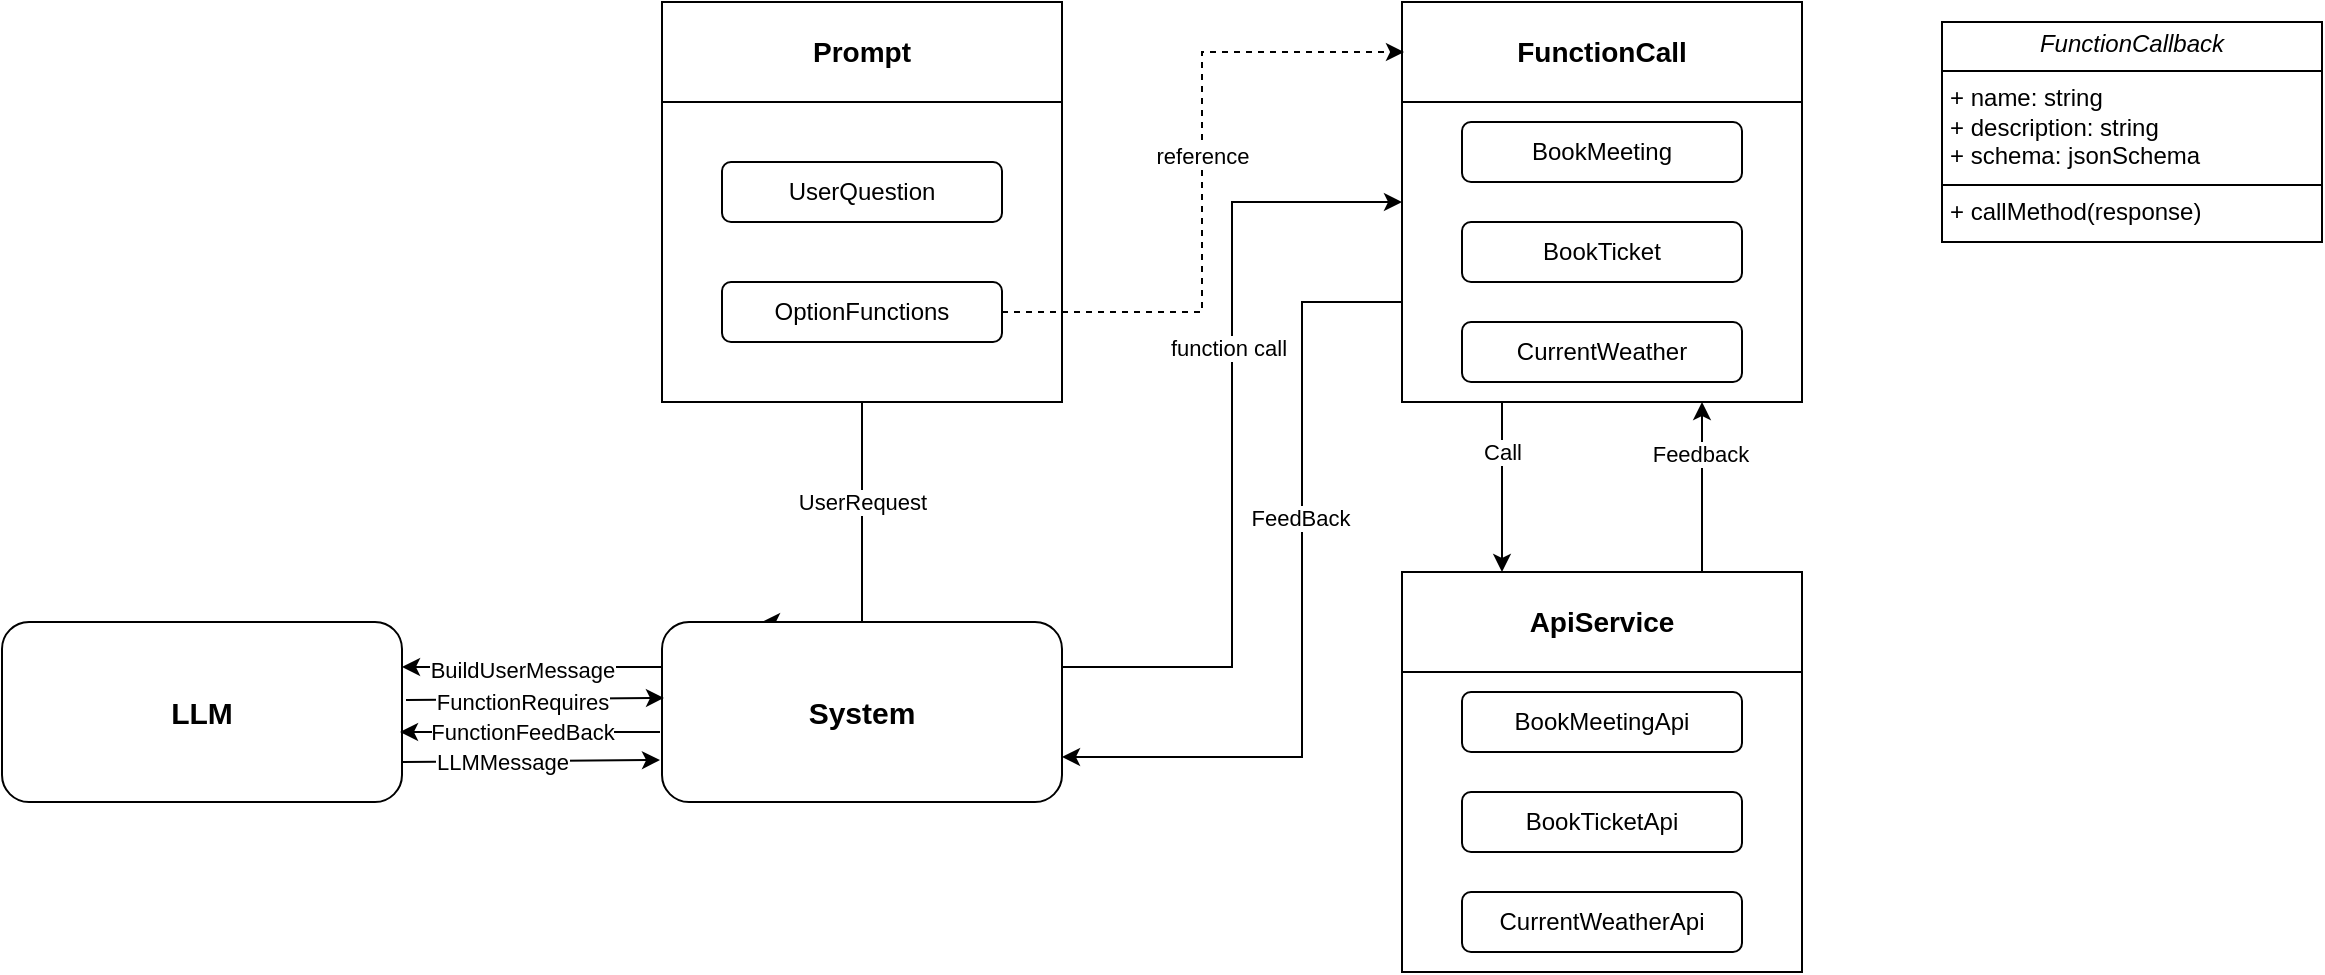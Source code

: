 <mxfile version="24.0.4" type="github">
  <diagram id="C5RBs43oDa-KdzZeNtuy" name="Page-1">
    <mxGraphModel dx="2013" dy="736" grid="1" gridSize="10" guides="1" tooltips="1" connect="1" arrows="1" fold="1" page="1" pageScale="1" pageWidth="827" pageHeight="1169" math="0" shadow="0">
      <root>
        <mxCell id="WIyWlLk6GJQsqaUBKTNV-0" />
        <mxCell id="WIyWlLk6GJQsqaUBKTNV-1" parent="WIyWlLk6GJQsqaUBKTNV-0" />
        <mxCell id="JeXsBqSKZBZuM83j5KNu-36" style="edgeStyle=orthogonalEdgeStyle;rounded=0;orthogonalLoop=1;jettySize=auto;html=1;exitX=0.25;exitY=1;exitDx=0;exitDy=0;entryX=0.25;entryY=0;entryDx=0;entryDy=0;" edge="1" parent="WIyWlLk6GJQsqaUBKTNV-1" source="JeXsBqSKZBZuM83j5KNu-1" target="JeXsBqSKZBZuM83j5KNu-35">
          <mxGeometry relative="1" as="geometry">
            <Array as="points">
              <mxPoint x="-330" y="280" />
              <mxPoint x="-330" y="390" />
            </Array>
          </mxGeometry>
        </mxCell>
        <mxCell id="JeXsBqSKZBZuM83j5KNu-37" value="UserRequest" style="edgeLabel;html=1;align=center;verticalAlign=middle;resizable=0;points=[];" vertex="1" connectable="0" parent="JeXsBqSKZBZuM83j5KNu-36">
          <mxGeometry x="-0.42" relative="1" as="geometry">
            <mxPoint y="39" as="offset" />
          </mxGeometry>
        </mxCell>
        <mxCell id="JeXsBqSKZBZuM83j5KNu-1" value="Prompt" style="swimlane;startSize=50;fontSize=14;whiteSpace=wrap;" vertex="1" parent="WIyWlLk6GJQsqaUBKTNV-1">
          <mxGeometry x="-430" y="80" width="200" height="200" as="geometry" />
        </mxCell>
        <mxCell id="JeXsBqSKZBZuM83j5KNu-2" value="UserQuestion" style="rounded=1;whiteSpace=wrap;html=1;" vertex="1" parent="JeXsBqSKZBZuM83j5KNu-1">
          <mxGeometry x="30" y="80" width="140" height="30" as="geometry" />
        </mxCell>
        <mxCell id="JeXsBqSKZBZuM83j5KNu-3" value="OptionFunctions" style="rounded=1;whiteSpace=wrap;html=1;" vertex="1" parent="JeXsBqSKZBZuM83j5KNu-1">
          <mxGeometry x="30" y="140" width="140" height="30" as="geometry" />
        </mxCell>
        <mxCell id="JeXsBqSKZBZuM83j5KNu-26" style="edgeStyle=orthogonalEdgeStyle;rounded=0;orthogonalLoop=1;jettySize=auto;html=1;exitX=0.25;exitY=1;exitDx=0;exitDy=0;entryX=0.25;entryY=0;entryDx=0;entryDy=0;" edge="1" parent="WIyWlLk6GJQsqaUBKTNV-1" source="JeXsBqSKZBZuM83j5KNu-4" target="JeXsBqSKZBZuM83j5KNu-18">
          <mxGeometry relative="1" as="geometry" />
        </mxCell>
        <mxCell id="JeXsBqSKZBZuM83j5KNu-27" value="Call" style="edgeLabel;html=1;align=center;verticalAlign=middle;resizable=0;points=[];" vertex="1" connectable="0" parent="JeXsBqSKZBZuM83j5KNu-26">
          <mxGeometry x="-0.412" relative="1" as="geometry">
            <mxPoint as="offset" />
          </mxGeometry>
        </mxCell>
        <mxCell id="JeXsBqSKZBZuM83j5KNu-28" style="edgeStyle=orthogonalEdgeStyle;rounded=0;orthogonalLoop=1;jettySize=auto;html=1;exitX=0.75;exitY=1;exitDx=0;exitDy=0;entryX=0.75;entryY=0;entryDx=0;entryDy=0;endArrow=none;endFill=0;startArrow=classic;startFill=1;" edge="1" parent="WIyWlLk6GJQsqaUBKTNV-1" source="JeXsBqSKZBZuM83j5KNu-4" target="JeXsBqSKZBZuM83j5KNu-18">
          <mxGeometry relative="1" as="geometry" />
        </mxCell>
        <mxCell id="JeXsBqSKZBZuM83j5KNu-29" value="Feedback" style="edgeLabel;html=1;align=center;verticalAlign=middle;resizable=0;points=[];" vertex="1" connectable="0" parent="JeXsBqSKZBZuM83j5KNu-28">
          <mxGeometry x="-0.388" y="-1" relative="1" as="geometry">
            <mxPoint as="offset" />
          </mxGeometry>
        </mxCell>
        <mxCell id="JeXsBqSKZBZuM83j5KNu-46" style="edgeStyle=orthogonalEdgeStyle;rounded=0;orthogonalLoop=1;jettySize=auto;html=1;exitX=0;exitY=0.75;exitDx=0;exitDy=0;entryX=1;entryY=0.75;entryDx=0;entryDy=0;" edge="1" parent="WIyWlLk6GJQsqaUBKTNV-1" source="JeXsBqSKZBZuM83j5KNu-4" target="JeXsBqSKZBZuM83j5KNu-35">
          <mxGeometry relative="1" as="geometry">
            <Array as="points">
              <mxPoint x="-110" y="230" />
              <mxPoint x="-110" y="458" />
            </Array>
          </mxGeometry>
        </mxCell>
        <mxCell id="JeXsBqSKZBZuM83j5KNu-47" value="FeedBack" style="edgeLabel;html=1;align=center;verticalAlign=middle;resizable=0;points=[];" vertex="1" connectable="0" parent="JeXsBqSKZBZuM83j5KNu-46">
          <mxGeometry x="-0.205" y="-1" relative="1" as="geometry">
            <mxPoint as="offset" />
          </mxGeometry>
        </mxCell>
        <mxCell id="JeXsBqSKZBZuM83j5KNu-4" value="FunctionCall" style="swimlane;startSize=50;fontSize=14;whiteSpace=wrap;" vertex="1" parent="WIyWlLk6GJQsqaUBKTNV-1">
          <mxGeometry x="-60" y="80" width="200" height="200" as="geometry" />
        </mxCell>
        <mxCell id="JeXsBqSKZBZuM83j5KNu-5" value="BookMeeting" style="rounded=1;whiteSpace=wrap;html=1;" vertex="1" parent="JeXsBqSKZBZuM83j5KNu-4">
          <mxGeometry x="30" y="60" width="140" height="30" as="geometry" />
        </mxCell>
        <mxCell id="JeXsBqSKZBZuM83j5KNu-6" value="BookTicket" style="rounded=1;whiteSpace=wrap;html=1;" vertex="1" parent="JeXsBqSKZBZuM83j5KNu-4">
          <mxGeometry x="30" y="110" width="140" height="30" as="geometry" />
        </mxCell>
        <mxCell id="JeXsBqSKZBZuM83j5KNu-7" value="CurrentWeather" style="rounded=1;whiteSpace=wrap;html=1;" vertex="1" parent="JeXsBqSKZBZuM83j5KNu-4">
          <mxGeometry x="30" y="160" width="140" height="30" as="geometry" />
        </mxCell>
        <mxCell id="JeXsBqSKZBZuM83j5KNu-8" value="LLM" style="rounded=1;whiteSpace=wrap;html=1;fontSize=15;fontStyle=1" vertex="1" parent="WIyWlLk6GJQsqaUBKTNV-1">
          <mxGeometry x="-760" y="390" width="200" height="90" as="geometry" />
        </mxCell>
        <mxCell id="JeXsBqSKZBZuM83j5KNu-17" value="&lt;p style=&quot;margin:0px;margin-top:4px;text-align:center;&quot;&gt;&lt;i&gt;FunctionCallback&lt;/i&gt;&lt;/p&gt;&lt;hr size=&quot;1&quot; style=&quot;border-style:solid;&quot;&gt;&lt;p style=&quot;margin:0px;margin-left:4px;&quot;&gt;+ name: string&lt;br&gt;+ description: string&lt;/p&gt;&lt;p style=&quot;margin:0px;margin-left:4px;&quot;&gt;+ schema: jsonSchema&lt;/p&gt;&lt;hr size=&quot;1&quot; style=&quot;border-style:solid;&quot;&gt;&lt;p style=&quot;margin:0px;margin-left:4px;&quot;&gt;+ callMethod(response)&lt;/p&gt;" style="verticalAlign=top;align=left;overflow=fill;html=1;whiteSpace=wrap;" vertex="1" parent="WIyWlLk6GJQsqaUBKTNV-1">
          <mxGeometry x="210" y="90" width="190" height="110" as="geometry" />
        </mxCell>
        <mxCell id="JeXsBqSKZBZuM83j5KNu-18" value="ApiService" style="swimlane;startSize=50;whiteSpace=wrap;fontSize=14;" vertex="1" parent="WIyWlLk6GJQsqaUBKTNV-1">
          <mxGeometry x="-60" y="365" width="200" height="200" as="geometry" />
        </mxCell>
        <mxCell id="JeXsBqSKZBZuM83j5KNu-19" value="BookMeetingApi" style="rounded=1;whiteSpace=wrap;html=1;" vertex="1" parent="JeXsBqSKZBZuM83j5KNu-18">
          <mxGeometry x="30" y="60" width="140" height="30" as="geometry" />
        </mxCell>
        <mxCell id="JeXsBqSKZBZuM83j5KNu-20" value="BookTicketApi" style="rounded=1;whiteSpace=wrap;html=1;" vertex="1" parent="JeXsBqSKZBZuM83j5KNu-18">
          <mxGeometry x="30" y="110" width="140" height="30" as="geometry" />
        </mxCell>
        <mxCell id="JeXsBqSKZBZuM83j5KNu-21" value="CurrentWeatherApi" style="rounded=1;whiteSpace=wrap;html=1;" vertex="1" parent="JeXsBqSKZBZuM83j5KNu-18">
          <mxGeometry x="30" y="160" width="140" height="30" as="geometry" />
        </mxCell>
        <mxCell id="JeXsBqSKZBZuM83j5KNu-24" style="edgeStyle=orthogonalEdgeStyle;rounded=0;orthogonalLoop=1;jettySize=auto;html=1;exitX=1;exitY=0.5;exitDx=0;exitDy=0;entryX=0.005;entryY=0.125;entryDx=0;entryDy=0;entryPerimeter=0;dashed=1;" edge="1" parent="WIyWlLk6GJQsqaUBKTNV-1" source="JeXsBqSKZBZuM83j5KNu-3" target="JeXsBqSKZBZuM83j5KNu-4">
          <mxGeometry relative="1" as="geometry" />
        </mxCell>
        <mxCell id="JeXsBqSKZBZuM83j5KNu-30" value="reference" style="edgeLabel;html=1;align=center;verticalAlign=middle;resizable=0;points=[];" vertex="1" connectable="0" parent="JeXsBqSKZBZuM83j5KNu-24">
          <mxGeometry x="0.075" relative="1" as="geometry">
            <mxPoint as="offset" />
          </mxGeometry>
        </mxCell>
        <mxCell id="JeXsBqSKZBZuM83j5KNu-44" style="edgeStyle=orthogonalEdgeStyle;rounded=0;orthogonalLoop=1;jettySize=auto;html=1;exitX=1;exitY=0.25;exitDx=0;exitDy=0;entryX=0;entryY=0.5;entryDx=0;entryDy=0;" edge="1" parent="WIyWlLk6GJQsqaUBKTNV-1" source="JeXsBqSKZBZuM83j5KNu-35" target="JeXsBqSKZBZuM83j5KNu-4">
          <mxGeometry relative="1" as="geometry" />
        </mxCell>
        <mxCell id="JeXsBqSKZBZuM83j5KNu-45" value="function call" style="edgeLabel;html=1;align=center;verticalAlign=middle;resizable=0;points=[];" vertex="1" connectable="0" parent="JeXsBqSKZBZuM83j5KNu-44">
          <mxGeometry x="0.217" y="2" relative="1" as="geometry">
            <mxPoint as="offset" />
          </mxGeometry>
        </mxCell>
        <mxCell id="JeXsBqSKZBZuM83j5KNu-35" value="System" style="rounded=1;whiteSpace=wrap;html=1;fontSize=15;fontStyle=1" vertex="1" parent="WIyWlLk6GJQsqaUBKTNV-1">
          <mxGeometry x="-430" y="390" width="200" height="90" as="geometry" />
        </mxCell>
        <mxCell id="JeXsBqSKZBZuM83j5KNu-40" value="" style="endArrow=classic;html=1;rounded=0;entryX=1;entryY=0.25;entryDx=0;entryDy=0;exitX=0;exitY=0.25;exitDx=0;exitDy=0;" edge="1" parent="WIyWlLk6GJQsqaUBKTNV-1" source="JeXsBqSKZBZuM83j5KNu-35" target="JeXsBqSKZBZuM83j5KNu-8">
          <mxGeometry width="50" height="50" relative="1" as="geometry">
            <mxPoint x="-430" y="400" as="sourcePoint" />
            <mxPoint x="-200" y="350" as="targetPoint" />
          </mxGeometry>
        </mxCell>
        <mxCell id="JeXsBqSKZBZuM83j5KNu-52" value="BuildUserMessage" style="edgeLabel;html=1;align=center;verticalAlign=middle;resizable=0;points=[];" vertex="1" connectable="0" parent="JeXsBqSKZBZuM83j5KNu-40">
          <mxGeometry x="-0.077" y="1" relative="1" as="geometry">
            <mxPoint x="-10" as="offset" />
          </mxGeometry>
        </mxCell>
        <mxCell id="JeXsBqSKZBZuM83j5KNu-42" value="" style="endArrow=classic;html=1;rounded=0;exitX=1.01;exitY=0.433;exitDx=0;exitDy=0;exitPerimeter=0;entryX=0.005;entryY=0.422;entryDx=0;entryDy=0;entryPerimeter=0;" edge="1" parent="WIyWlLk6GJQsqaUBKTNV-1" source="JeXsBqSKZBZuM83j5KNu-8" target="JeXsBqSKZBZuM83j5KNu-35">
          <mxGeometry width="50" height="50" relative="1" as="geometry">
            <mxPoint x="-560" y="470" as="sourcePoint" />
            <mxPoint x="-430" y="430" as="targetPoint" />
          </mxGeometry>
        </mxCell>
        <mxCell id="JeXsBqSKZBZuM83j5KNu-43" value="FunctionRequires" style="edgeLabel;html=1;align=center;verticalAlign=middle;resizable=0;points=[];" vertex="1" connectable="0" parent="JeXsBqSKZBZuM83j5KNu-42">
          <mxGeometry x="-0.287" relative="1" as="geometry">
            <mxPoint x="12" y="1" as="offset" />
          </mxGeometry>
        </mxCell>
        <mxCell id="JeXsBqSKZBZuM83j5KNu-48" value="" style="endArrow=classic;html=1;rounded=0;entryX=1;entryY=0.25;entryDx=0;entryDy=0;exitX=0;exitY=0.25;exitDx=0;exitDy=0;" edge="1" parent="WIyWlLk6GJQsqaUBKTNV-1">
          <mxGeometry width="50" height="50" relative="1" as="geometry">
            <mxPoint x="-431" y="445" as="sourcePoint" />
            <mxPoint x="-561" y="445" as="targetPoint" />
          </mxGeometry>
        </mxCell>
        <mxCell id="JeXsBqSKZBZuM83j5KNu-50" value="FunctionFeedBack" style="edgeLabel;html=1;align=center;verticalAlign=middle;resizable=0;points=[];" vertex="1" connectable="0" parent="JeXsBqSKZBZuM83j5KNu-48">
          <mxGeometry x="0.4" relative="1" as="geometry">
            <mxPoint x="22" as="offset" />
          </mxGeometry>
        </mxCell>
        <mxCell id="JeXsBqSKZBZuM83j5KNu-53" value="" style="endArrow=classic;html=1;rounded=0;exitX=1.01;exitY=0.433;exitDx=0;exitDy=0;exitPerimeter=0;entryX=0.005;entryY=0.422;entryDx=0;entryDy=0;entryPerimeter=0;" edge="1" parent="WIyWlLk6GJQsqaUBKTNV-1">
          <mxGeometry width="50" height="50" relative="1" as="geometry">
            <mxPoint x="-560" y="460" as="sourcePoint" />
            <mxPoint x="-431" y="459" as="targetPoint" />
          </mxGeometry>
        </mxCell>
        <mxCell id="JeXsBqSKZBZuM83j5KNu-54" value="LLMMessage" style="edgeLabel;html=1;align=center;verticalAlign=middle;resizable=0;points=[];" vertex="1" connectable="0" parent="JeXsBqSKZBZuM83j5KNu-53">
          <mxGeometry x="-0.287" relative="1" as="geometry">
            <mxPoint x="4" as="offset" />
          </mxGeometry>
        </mxCell>
      </root>
    </mxGraphModel>
  </diagram>
</mxfile>
